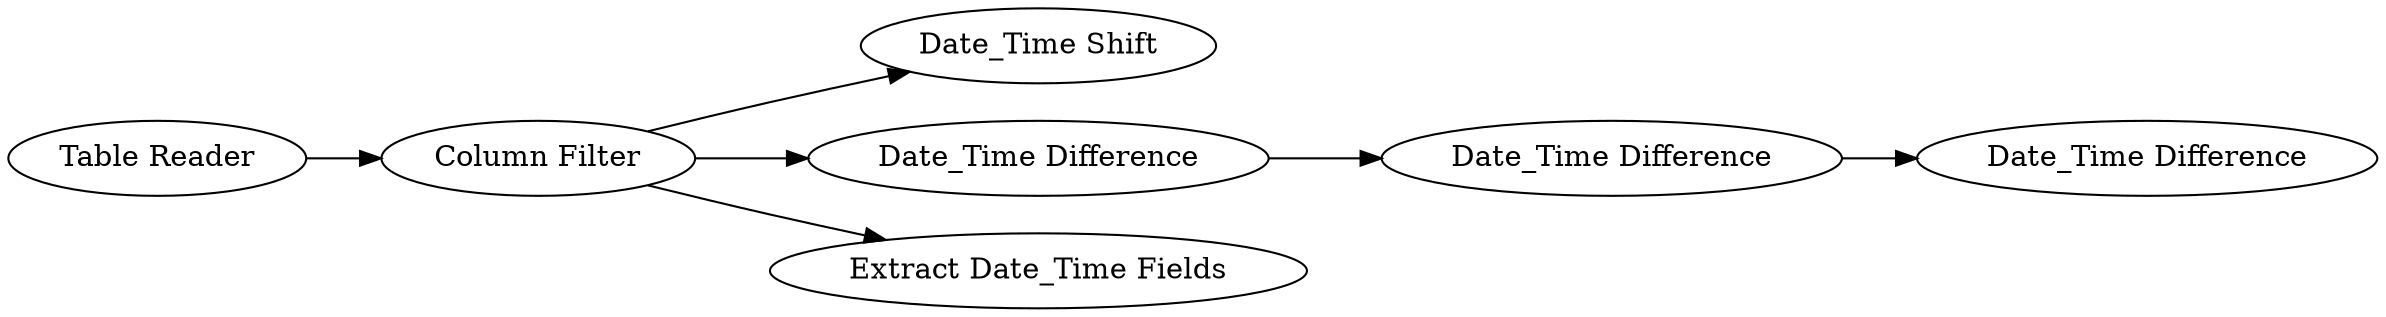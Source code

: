 digraph {
	5 -> 8
	5 -> 4
	11 -> 5
	6 -> 7
	5 -> 9
	4 -> 6
	5 [label="Column Filter"]
	7 [label="Date_Time Difference"]
	9 [label="Extract Date_Time Fields"]
	11 [label="Table Reader"]
	4 [label="Date_Time Difference"]
	8 [label="Date_Time Shift"]
	6 [label="Date_Time Difference"]
	rankdir=LR
}

